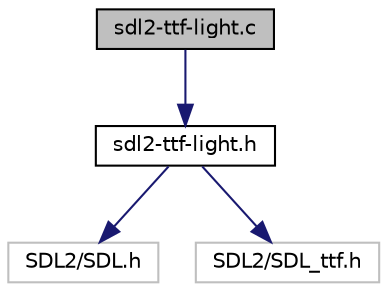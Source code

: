 digraph "sdl2-ttf-light.c"
{
 // LATEX_PDF_SIZE
  edge [fontname="Helvetica",fontsize="10",labelfontname="Helvetica",labelfontsize="10"];
  node [fontname="Helvetica",fontsize="10",shape=record];
  Node1 [label="sdl2-ttf-light.c",height=0.2,width=0.4,color="black", fillcolor="grey75", style="filled", fontcolor="black",tooltip="sur-couche de SDL2_ttf pour simplifier son utilisation pour le projet (modifié)"];
  Node1 -> Node2 [color="midnightblue",fontsize="10",style="solid"];
  Node2 [label="sdl2-ttf-light.h",height=0.2,width=0.4,color="black", fillcolor="white", style="filled",URL="$sdl2-ttf-light_8h.html",tooltip="sur-couche de SDL2_ttf pour simplifier son utilisation pour le projet (modifié)"];
  Node2 -> Node3 [color="midnightblue",fontsize="10",style="solid"];
  Node3 [label="SDL2/SDL.h",height=0.2,width=0.4,color="grey75", fillcolor="white", style="filled",tooltip=" "];
  Node2 -> Node4 [color="midnightblue",fontsize="10",style="solid"];
  Node4 [label="SDL2/SDL_ttf.h",height=0.2,width=0.4,color="grey75", fillcolor="white", style="filled",tooltip=" "];
}
